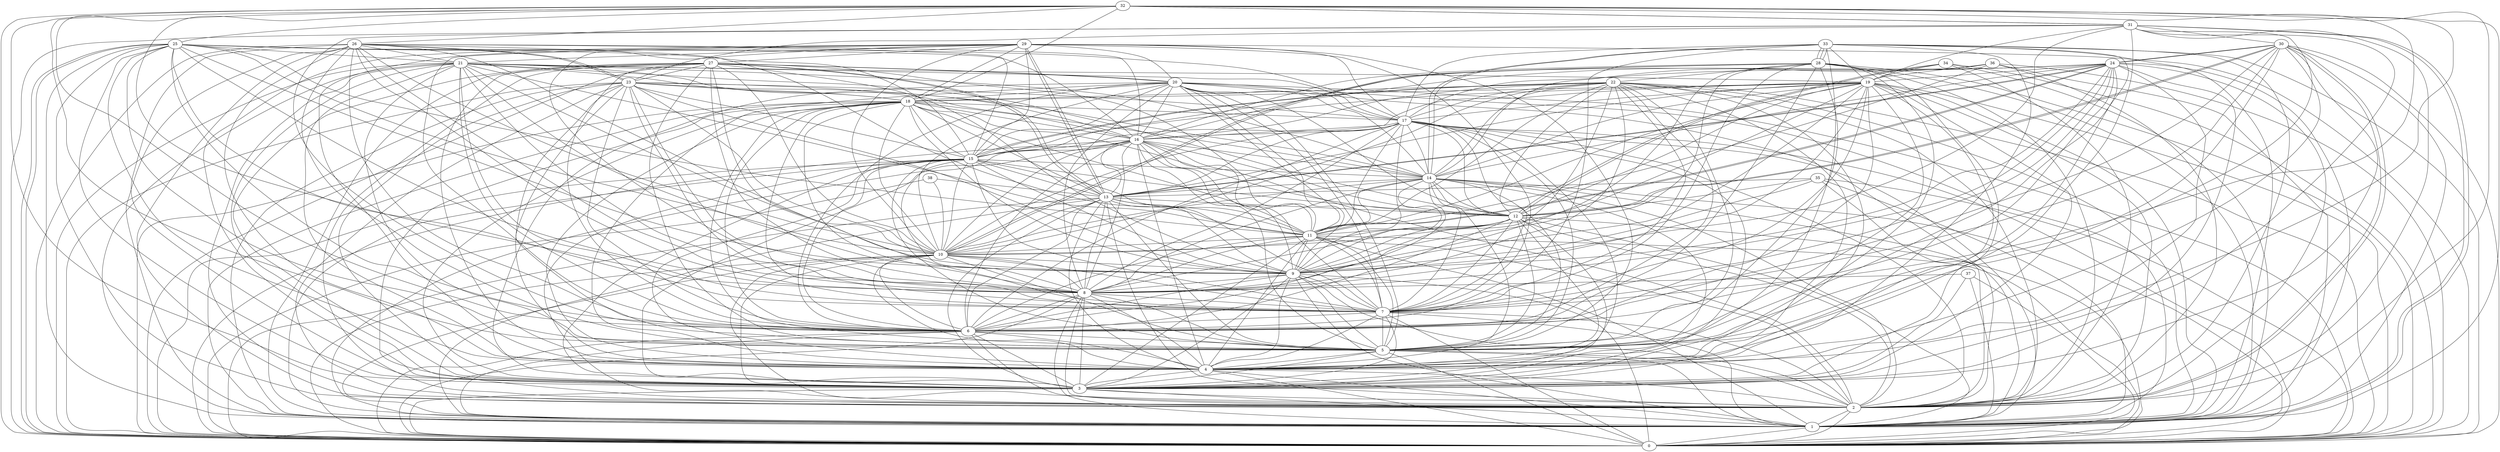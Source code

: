 graph G {
0;
1;
2;
3;
4;
5;
6;
7;
8;
9;
10;
11;
12;
13;
14;
15;
16;
17;
18;
19;
20;
21;
22;
23;
24;
25;
26;
27;
28;
29;
30;
31;
32;
33;
34;
35;
36;
37;
38;
38--13 ;
38--10 ;
38--0 ;
37--8 ;
37--0 ;
37--3 ;
37--1 ;
36--11 ;
36--19 ;
36--2 ;
36--14 ;
36--1 ;
36--0 ;
35--13 ;
35--9 ;
35--12 ;
35--1 ;
35--0 ;
35--2 ;
34--19 ;
34--12 ;
34--1 ;
34--12 ;
34--2 ;
34--0 ;
33--28 ;
33--0 ;
33--17 ;
33--14 ;
33--19 ;
33--28 ;
33--3 ;
33--28 ;
33--4 ;
33--2 ;
33--14 ;
33--1 ;
33--5 ;
33--6 ;
32--18 ;
32--31 ;
32--25 ;
32--31 ;
32--5 ;
32--8 ;
32--26 ;
32--7 ;
32--4 ;
32--6 ;
32--2 ;
32--1 ;
32--3 ;
32--0 ;
31--6 ;
31--23 ;
31--1 ;
31--1 ;
31--9 ;
31--5 ;
31--30 ;
31--19 ;
31--2 ;
31--3 ;
31--0 ;
31--4 ;
30--1 ;
30--24 ;
30--24 ;
30--12 ;
30--7 ;
30--2 ;
30--2 ;
30--12 ;
30--4 ;
30--6 ;
30--0 ;
30--5 ;
30--3 ;
29--13 ;
29--15 ;
29--27 ;
29--13 ;
29--6 ;
29--7 ;
29--3 ;
29--20 ;
29--21 ;
29--17 ;
29--18 ;
29--0 ;
29--5 ;
29--4 ;
29--8 ;
29--10 ;
28--8 ;
28--10 ;
28--22 ;
28--10 ;
28--9 ;
28--16 ;
28--1 ;
28--2 ;
28--4 ;
28--7 ;
28--3 ;
28--0 ;
28--6 ;
28--5 ;
27--5 ;
27--13 ;
27--10 ;
27--20 ;
27--2 ;
27--9 ;
27--13 ;
27--23 ;
27--20 ;
27--1 ;
27--4 ;
27--0 ;
27--3 ;
27--11 ;
27--8 ;
27--6 ;
27--7 ;
26--21 ;
26--23 ;
26--10 ;
26--23 ;
26--9 ;
26--3 ;
26--7 ;
26--6 ;
26--4 ;
26--11 ;
26--15 ;
26--5 ;
26--16 ;
26--1 ;
26--8 ;
26--0 ;
26--2 ;
25--10 ;
25--0 ;
25--4 ;
25--5 ;
25--21 ;
25--7 ;
25--11 ;
25--17 ;
25--16 ;
25--0 ;
25--3 ;
25--15 ;
25--2 ;
25--9 ;
25--6 ;
25--1 ;
25--8 ;
24--1 ;
24--19 ;
24--11 ;
24--13 ;
24--3 ;
24--11 ;
24--14 ;
24--13 ;
24--5 ;
24--9 ;
24--4 ;
24--15 ;
24--7 ;
24--16 ;
24--8 ;
24--17 ;
24--2 ;
24--6 ;
23--3 ;
23--9 ;
23--1 ;
23--15 ;
23--0 ;
23--6 ;
23--7 ;
23--10 ;
23--5 ;
23--18 ;
23--8 ;
23--16 ;
23--4 ;
23--17 ;
23--2 ;
23--14 ;
22--0 ;
22--10 ;
22--15 ;
22--4 ;
22--17 ;
22--14 ;
22--6 ;
22--5 ;
22--15 ;
22--16 ;
22--12 ;
22--9 ;
22--1 ;
22--11 ;
22--3 ;
22--8 ;
22--7 ;
22--2 ;
22--18 ;
21--19 ;
21--17 ;
21--16 ;
21--1 ;
21--9 ;
21--14 ;
21--2 ;
21--0 ;
21--7 ;
21--6 ;
21--18 ;
21--12 ;
21--5 ;
21--8 ;
21--10 ;
21--11 ;
21--4 ;
21--3 ;
20--18 ;
20--4 ;
20--11 ;
20--16 ;
20--1 ;
20--7 ;
20--12 ;
20--14 ;
20--6 ;
20--5 ;
20--17 ;
20--3 ;
20--9 ;
20--15 ;
20--2 ;
20--0 ;
20--10 ;
20--8 ;
19--14 ;
19--1 ;
19--18 ;
19--3 ;
19--7 ;
19--15 ;
19--5 ;
19--6 ;
19--9 ;
19--2 ;
19--11 ;
19--12 ;
19--16 ;
19--0 ;
19--13 ;
19--17 ;
19--10 ;
19--4 ;
19--8 ;
18--16 ;
18--4 ;
18--6 ;
18--8 ;
18--2 ;
18--7 ;
18--13 ;
18--15 ;
18--11 ;
18--3 ;
18--9 ;
18--17 ;
18--12 ;
18--5 ;
18--14 ;
18--1 ;
18--10 ;
18--0 ;
17--13 ;
17--4 ;
17--2 ;
17--10 ;
17--11 ;
17--7 ;
17--6 ;
17--14 ;
17--12 ;
17--15 ;
17--0 ;
17--16 ;
17--1 ;
17--8 ;
17--3 ;
17--5 ;
17--9 ;
16--11 ;
16--3 ;
16--10 ;
16--9 ;
16--2 ;
16--0 ;
16--5 ;
16--14 ;
16--6 ;
16--12 ;
16--1 ;
16--15 ;
16--7 ;
16--8 ;
16--13 ;
16--4 ;
15--12 ;
15--2 ;
15--8 ;
15--0 ;
15--10 ;
15--6 ;
15--3 ;
15--13 ;
15--4 ;
15--1 ;
15--5 ;
15--9 ;
15--14 ;
15--7 ;
15--11 ;
14--13 ;
14--7 ;
14--2 ;
14--12 ;
14--11 ;
14--3 ;
14--4 ;
14--10 ;
14--9 ;
14--5 ;
14--0 ;
14--1 ;
14--8 ;
14--6 ;
13--1 ;
13--2 ;
13--8 ;
13--9 ;
13--6 ;
13--12 ;
13--0 ;
13--10 ;
13--4 ;
13--3 ;
13--11 ;
13--5 ;
13--7 ;
12--8 ;
12--10 ;
12--1 ;
12--3 ;
12--0 ;
12--9 ;
12--11 ;
12--7 ;
12--4 ;
12--2 ;
12--6 ;
12--5 ;
11--2 ;
11--3 ;
11--7 ;
11--1 ;
11--9 ;
11--5 ;
11--4 ;
11--0 ;
11--8 ;
11--10 ;
11--6 ;
10--1 ;
10--0 ;
10--5 ;
10--3 ;
10--8 ;
10--2 ;
10--4 ;
10--9 ;
10--6 ;
10--7 ;
9--3 ;
9--5 ;
9--1 ;
9--2 ;
9--0 ;
9--4 ;
9--7 ;
9--6 ;
9--8 ;
8--4 ;
8--2 ;
8--3 ;
8--5 ;
8--7 ;
8--6 ;
8--0 ;
8--1 ;
7--6 ;
7--4 ;
7--1 ;
7--2 ;
7--5 ;
7--0 ;
7--3 ;
6--0 ;
6--2 ;
6--1 ;
6--4 ;
6--5 ;
6--3 ;
5--0 ;
5--2 ;
5--1 ;
5--3 ;
5--4 ;
4--3 ;
4--0 ;
4--2 ;
4--1 ;
3--0 ;
3--1 ;
3--2 ;
2--0 ;
2--1 ;
1--0 ;
}
